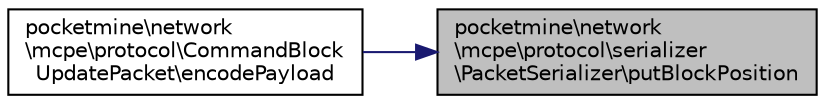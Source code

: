 digraph "pocketmine\network\mcpe\protocol\serializer\PacketSerializer\putBlockPosition"
{
 // INTERACTIVE_SVG=YES
 // LATEX_PDF_SIZE
  edge [fontname="Helvetica",fontsize="10",labelfontname="Helvetica",labelfontsize="10"];
  node [fontname="Helvetica",fontsize="10",shape=record];
  rankdir="RL";
  Node1 [label="pocketmine\\network\l\\mcpe\\protocol\\serializer\l\\PacketSerializer\\putBlockPosition",height=0.2,width=0.4,color="black", fillcolor="grey75", style="filled", fontcolor="black",tooltip=" "];
  Node1 -> Node2 [dir="back",color="midnightblue",fontsize="10",style="solid",fontname="Helvetica"];
  Node2 [label="pocketmine\\network\l\\mcpe\\protocol\\CommandBlock\lUpdatePacket\\encodePayload",height=0.2,width=0.4,color="black", fillcolor="white", style="filled",URL="$d7/db8/classpocketmine_1_1network_1_1mcpe_1_1protocol_1_1_command_block_update_packet.html#af06292f49bb7f8bbf623061c82eb8e3f",tooltip=" "];
}
